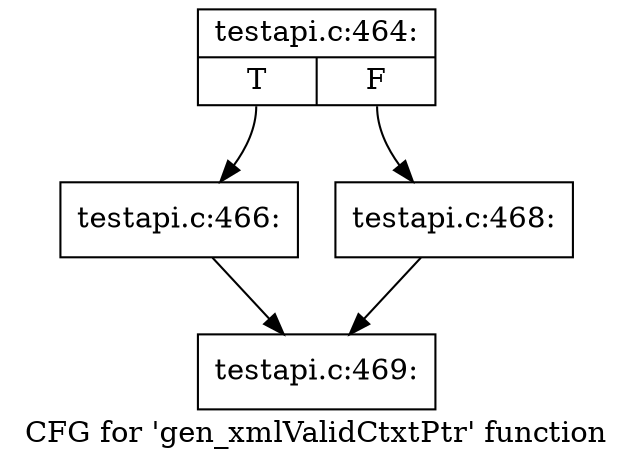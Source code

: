 digraph "CFG for 'gen_xmlValidCtxtPtr' function" {
	label="CFG for 'gen_xmlValidCtxtPtr' function";

	Node0x379a240 [shape=record,label="{testapi.c:464:|{<s0>T|<s1>F}}"];
	Node0x379a240:s0 -> Node0x4e34bd0;
	Node0x379a240:s1 -> Node0x4e41e30;
	Node0x4e34bd0 [shape=record,label="{testapi.c:466:}"];
	Node0x4e34bd0 -> Node0x4e34c50;
	Node0x4e41e30 [shape=record,label="{testapi.c:468:}"];
	Node0x4e41e30 -> Node0x4e34c50;
	Node0x4e34c50 [shape=record,label="{testapi.c:469:}"];
}
